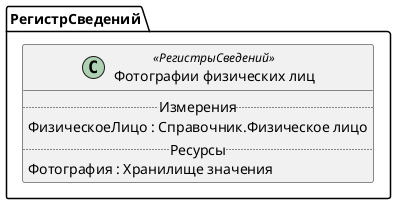 ﻿@startuml ФотографииФизическихЛиц
'!include templates.wsd
'..\include templates.wsd
class РегистрСведений.ФотографииФизическихЛиц as "Фотографии физических лиц" <<РегистрыСведений>>
{
..Измерения..
ФизическоеЛицо : Справочник.Физическое лицо
..Ресурсы..
Фотография : Хранилище значения
}
@enduml
